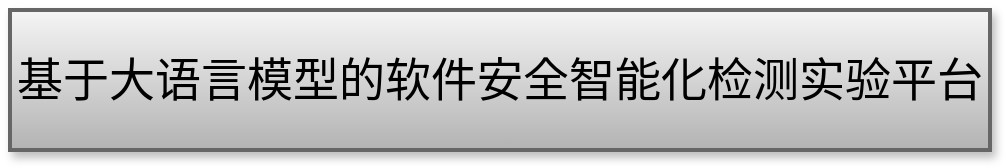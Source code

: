 <mxfile version="24.3.1" type="github">
  <diagram name="第 1 页" id="OOGk4Edy30xpu0UF8dnH">
    <mxGraphModel dx="827" dy="595" grid="1" gridSize="10" guides="1" tooltips="1" connect="1" arrows="1" fold="1" page="1" pageScale="1" pageWidth="827" pageHeight="1169" math="0" shadow="0">
      <root>
        <mxCell id="0" />
        <mxCell id="1" parent="0" />
        <mxCell id="JbQsOzcozaR5X5bZgTiB-1" value="基于大语言模型的软件安全智能化检测实验平台" style="rounded=0;whiteSpace=wrap;html=1;fillColor=#f5f5f5;strokeWidth=2;fontFamily=宋体;fontSize=23;fillStyle=dots;gradientColor=#b3b3b3;strokeColor=#666666;shadow=1;" vertex="1" parent="1">
          <mxGeometry x="130" y="240" width="490" height="70" as="geometry" />
        </mxCell>
      </root>
    </mxGraphModel>
  </diagram>
</mxfile>
